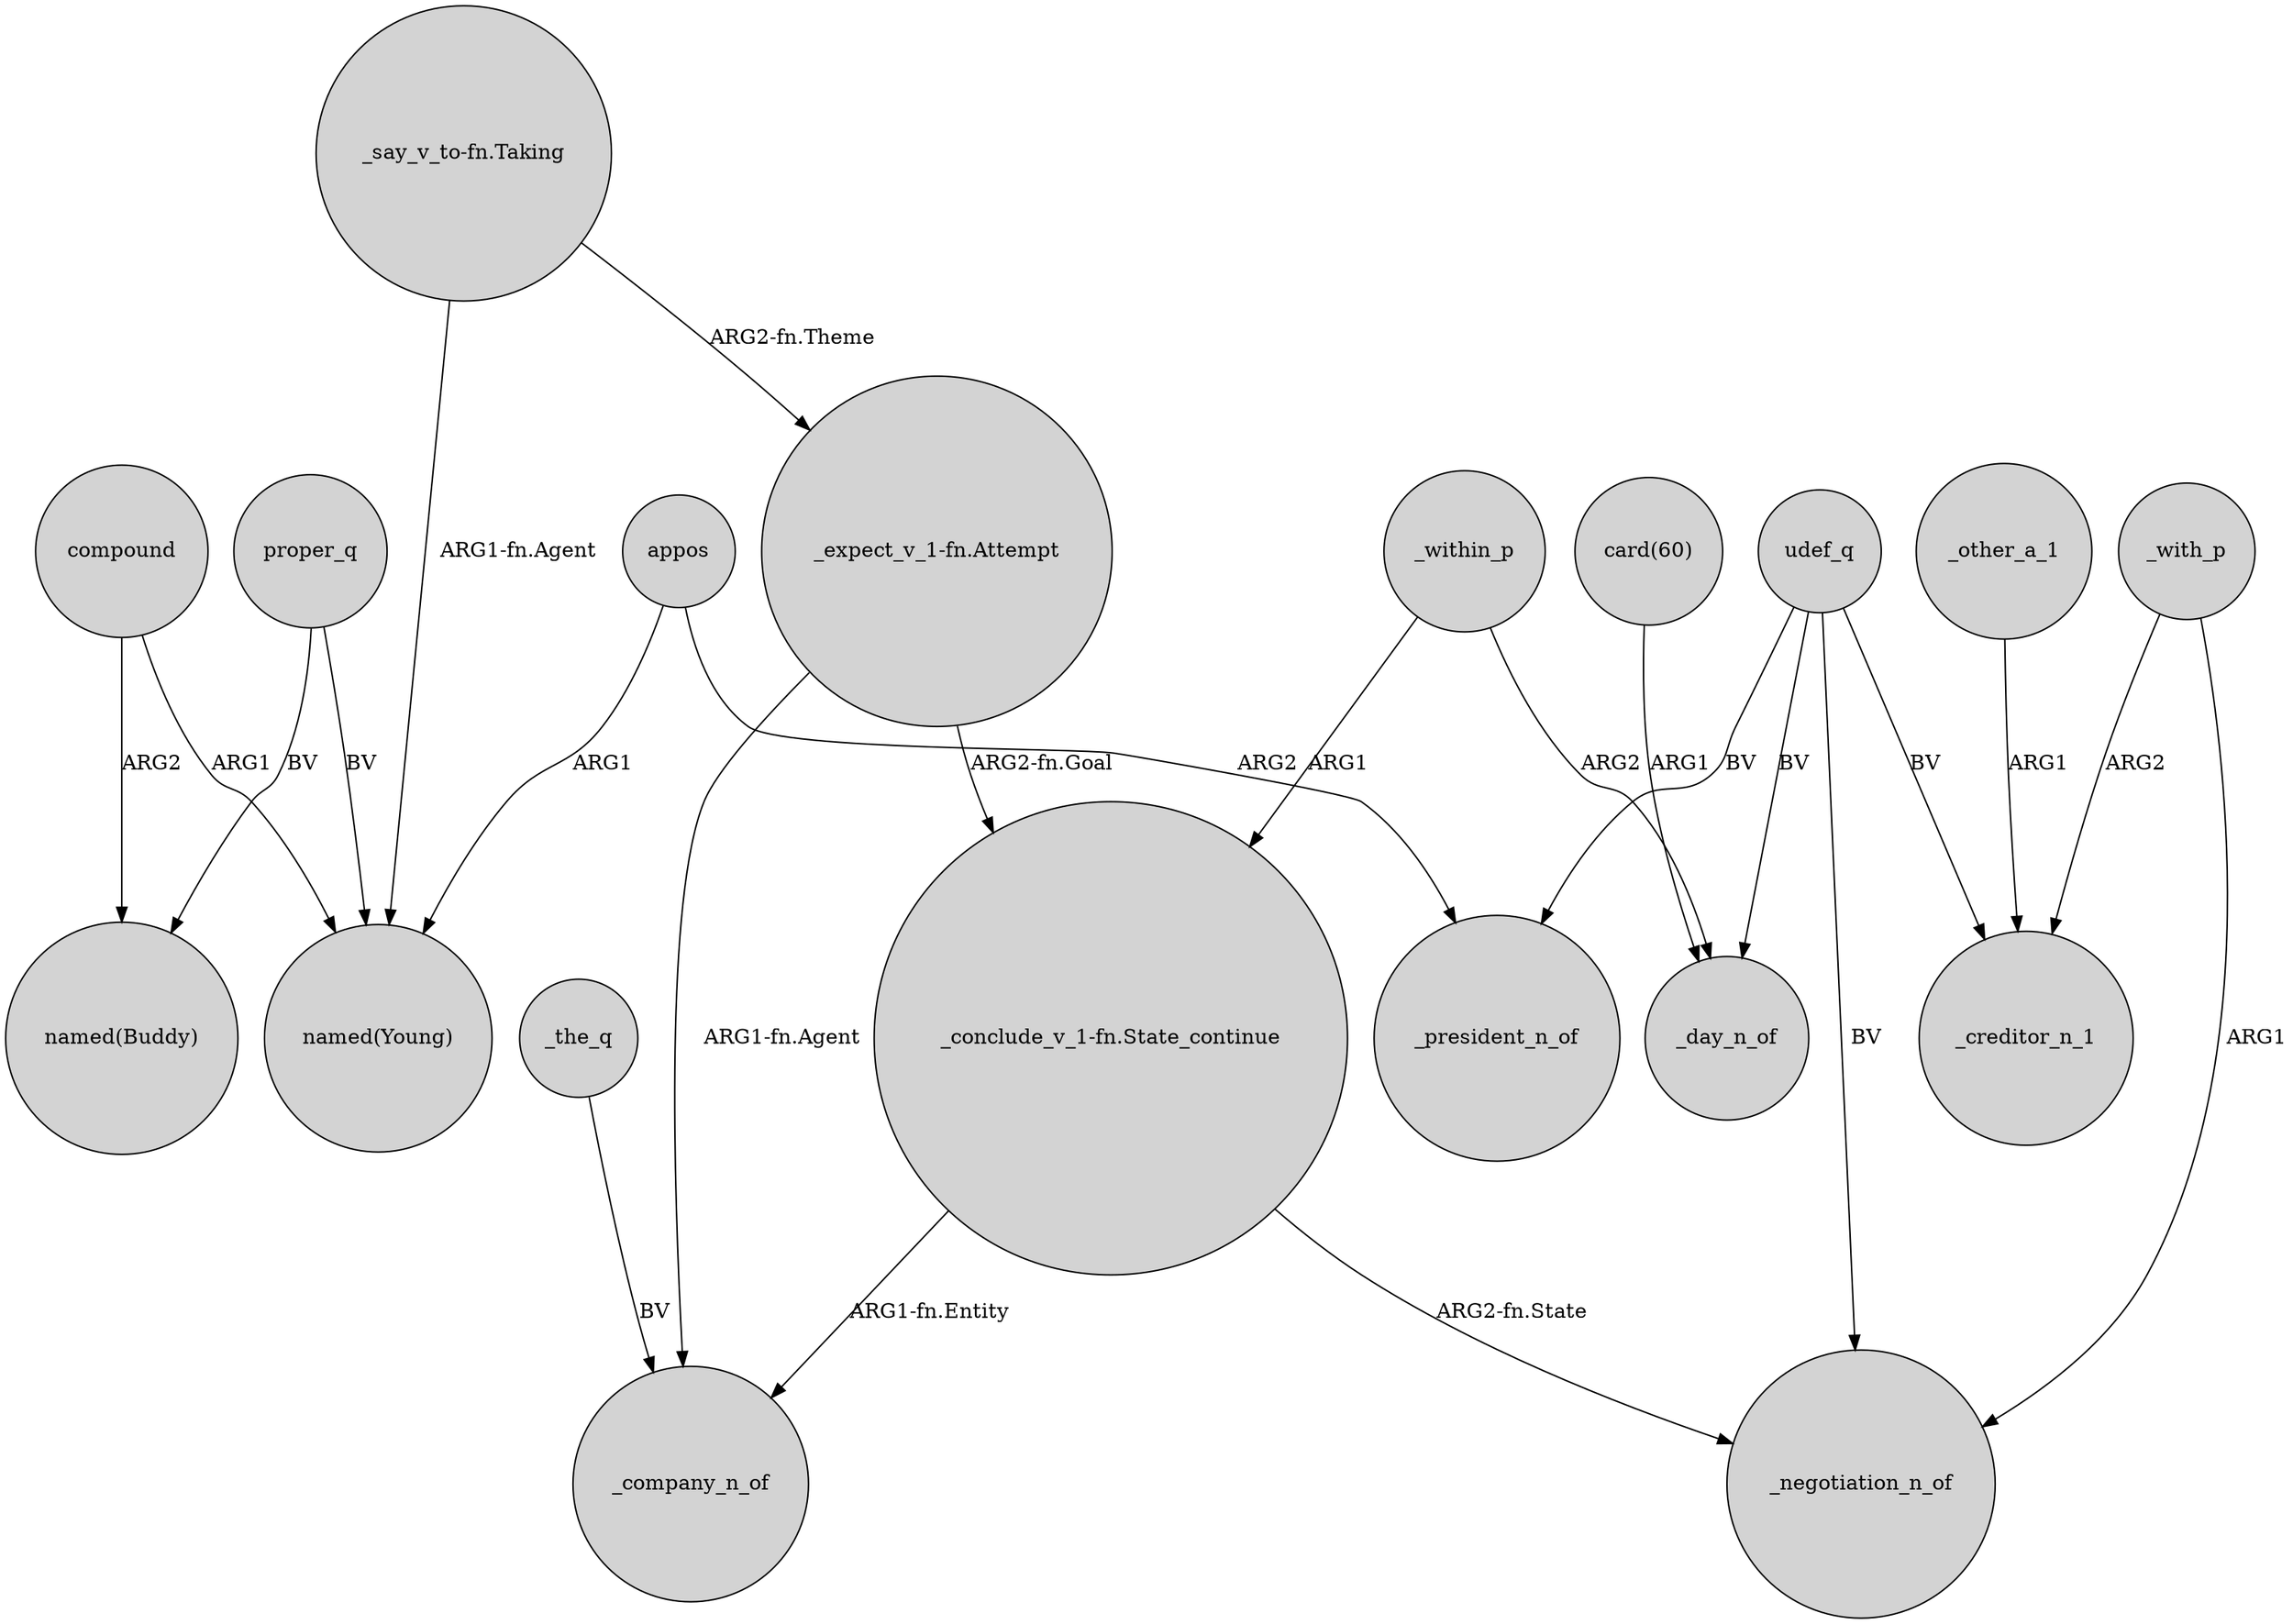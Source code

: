 digraph {
	node [shape=circle style=filled]
	"_say_v_to-fn.Taking" -> "named(Young)" [label="ARG1-fn.Agent"]
	appos -> _president_n_of [label=ARG2]
	"_expect_v_1-fn.Attempt" -> _company_n_of [label="ARG1-fn.Agent"]
	"_conclude_v_1-fn.State_continue" -> _negotiation_n_of [label="ARG2-fn.State"]
	"_expect_v_1-fn.Attempt" -> "_conclude_v_1-fn.State_continue" [label="ARG2-fn.Goal"]
	_other_a_1 -> _creditor_n_1 [label=ARG1]
	_with_p -> _creditor_n_1 [label=ARG2]
	"_conclude_v_1-fn.State_continue" -> _company_n_of [label="ARG1-fn.Entity"]
	"card(60)" -> _day_n_of [label=ARG1]
	compound -> "named(Buddy)" [label=ARG2]
	proper_q -> "named(Buddy)" [label=BV]
	_within_p -> _day_n_of [label=ARG2]
	udef_q -> _day_n_of [label=BV]
	appos -> "named(Young)" [label=ARG1]
	udef_q -> _negotiation_n_of [label=BV]
	"_say_v_to-fn.Taking" -> "_expect_v_1-fn.Attempt" [label="ARG2-fn.Theme"]
	_within_p -> "_conclude_v_1-fn.State_continue" [label=ARG1]
	compound -> "named(Young)" [label=ARG1]
	udef_q -> _president_n_of [label=BV]
	udef_q -> _creditor_n_1 [label=BV]
	_the_q -> _company_n_of [label=BV]
	_with_p -> _negotiation_n_of [label=ARG1]
	proper_q -> "named(Young)" [label=BV]
}
